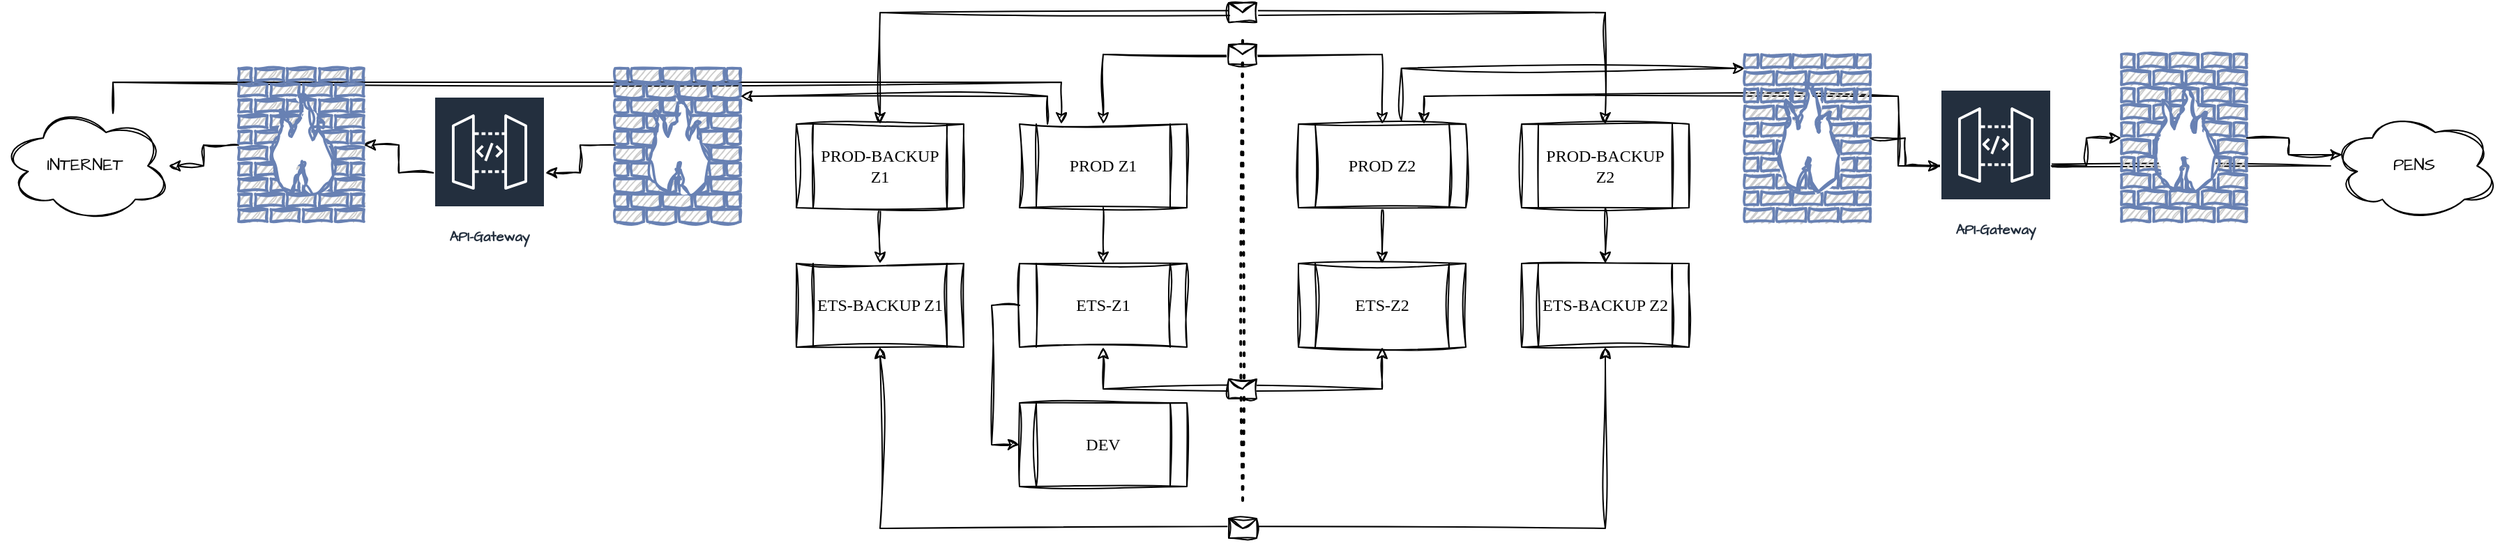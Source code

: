 <mxfile version="24.9.1">
  <diagram name="Seite-1" id="N6wP8AmEV-oBOFYX_fqh">
    <mxGraphModel dx="3312" dy="922" grid="1" gridSize="10" guides="1" tooltips="1" connect="1" arrows="1" fold="1" page="1" pageScale="1" pageWidth="850" pageHeight="1100" math="0" shadow="0">
      <root>
        <mxCell id="0" />
        <mxCell id="1" parent="0" />
        <mxCell id="usbf3NHTf79TAdZlBes0-1" value="" style="endArrow=none;dashed=1;html=1;dashPattern=1 3;strokeWidth=2;rounded=0;labelBackgroundColor=none;fontColor=default;sketch=1;curveFitting=1;jiggle=2;" edge="1" parent="1">
          <mxGeometry width="50" height="50" relative="1" as="geometry">
            <mxPoint x="520" y="370" as="sourcePoint" />
            <mxPoint x="520" y="35" as="targetPoint" />
          </mxGeometry>
        </mxCell>
        <mxCell id="usbf3NHTf79TAdZlBes0-2" value="ETS-Z1" style="shape=process;whiteSpace=wrap;html=1;backgroundOutline=1;labelBackgroundColor=none;rounded=0;sketch=1;curveFitting=1;jiggle=2;fontFamily=Comic Sans MS;" vertex="1" parent="1">
          <mxGeometry x="360" y="200" width="120" height="60" as="geometry" />
        </mxCell>
        <mxCell id="usbf3NHTf79TAdZlBes0-3" value="DEV" style="shape=process;whiteSpace=wrap;html=1;backgroundOutline=1;labelBackgroundColor=none;rounded=0;sketch=1;curveFitting=1;jiggle=2;fontFamily=Comic Sans MS;" vertex="1" parent="1">
          <mxGeometry x="360" y="300" width="120" height="60" as="geometry" />
        </mxCell>
        <mxCell id="usbf3NHTf79TAdZlBes0-31" style="edgeStyle=orthogonalEdgeStyle;rounded=0;sketch=1;hachureGap=4;jiggle=2;curveFitting=1;orthogonalLoop=1;jettySize=auto;html=1;exitX=0;exitY=0.5;exitDx=0;exitDy=0;entryX=0;entryY=0.5;entryDx=0;entryDy=0;fontFamily=Architects Daughter;fontSource=https%3A%2F%2Ffonts.googleapis.com%2Fcss%3Ffamily%3DArchitects%2BDaughter;" edge="1" parent="1" source="usbf3NHTf79TAdZlBes0-2" target="usbf3NHTf79TAdZlBes0-3">
          <mxGeometry relative="1" as="geometry">
            <Array as="points">
              <mxPoint x="340" y="230" />
              <mxPoint x="340" y="330" />
            </Array>
          </mxGeometry>
        </mxCell>
        <mxCell id="usbf3NHTf79TAdZlBes0-4" value="PROD Z1" style="shape=process;whiteSpace=wrap;html=1;backgroundOutline=1;labelBackgroundColor=none;rounded=0;sketch=1;curveFitting=1;jiggle=2;fontFamily=Comic Sans MS;" vertex="1" parent="1">
          <mxGeometry x="360" y="100" width="120" height="60" as="geometry" />
        </mxCell>
        <mxCell id="usbf3NHTf79TAdZlBes0-22" style="edgeStyle=orthogonalEdgeStyle;rounded=0;orthogonalLoop=1;jettySize=auto;html=1;exitX=0.5;exitY=1;exitDx=0;exitDy=0;labelBackgroundColor=none;fontColor=default;sketch=1;curveFitting=1;jiggle=2;" edge="1" parent="1" source="usbf3NHTf79TAdZlBes0-5" target="usbf3NHTf79TAdZlBes0-18">
          <mxGeometry relative="1" as="geometry" />
        </mxCell>
        <mxCell id="usbf3NHTf79TAdZlBes0-66" style="edgeStyle=orthogonalEdgeStyle;rounded=0;sketch=1;hachureGap=4;jiggle=2;curveFitting=1;orthogonalLoop=1;jettySize=auto;html=1;fontFamily=Architects Daughter;fontSource=https%3A%2F%2Ffonts.googleapis.com%2Fcss%3Ffamily%3DArchitects%2BDaughter;exitX=0.615;exitY=-0.047;exitDx=0;exitDy=0;exitPerimeter=0;" edge="1" parent="1" source="usbf3NHTf79TAdZlBes0-5" target="usbf3NHTf79TAdZlBes0-38">
          <mxGeometry relative="1" as="geometry">
            <Array as="points">
              <mxPoint x="634" y="60" />
            </Array>
          </mxGeometry>
        </mxCell>
        <mxCell id="usbf3NHTf79TAdZlBes0-5" value="PROD Z2" style="shape=process;whiteSpace=wrap;html=1;backgroundOutline=1;labelBackgroundColor=none;rounded=0;sketch=1;curveFitting=1;jiggle=2;fontFamily=Comic Sans MS;" vertex="1" parent="1">
          <mxGeometry x="560" y="100" width="120" height="60" as="geometry" />
        </mxCell>
        <mxCell id="usbf3NHTf79TAdZlBes0-60" style="edgeStyle=orthogonalEdgeStyle;rounded=0;sketch=1;hachureGap=4;jiggle=2;curveFitting=1;orthogonalLoop=1;jettySize=auto;html=1;fontFamily=Architects Daughter;fontSource=https%3A%2F%2Ffonts.googleapis.com%2Fcss%3Ffamily%3DArchitects%2BDaughter;" edge="1" parent="1" source="usbf3NHTf79TAdZlBes0-6" target="usbf3NHTf79TAdZlBes0-51">
          <mxGeometry relative="1" as="geometry" />
        </mxCell>
        <mxCell id="usbf3NHTf79TAdZlBes0-6" value="PROD-BACKUP Z2" style="shape=process;whiteSpace=wrap;html=1;backgroundOutline=1;labelBackgroundColor=none;rounded=0;sketch=1;curveFitting=1;jiggle=2;fontFamily=Comic Sans MS;" vertex="1" parent="1">
          <mxGeometry x="720" y="100" width="120" height="60" as="geometry" />
        </mxCell>
        <mxCell id="usbf3NHTf79TAdZlBes0-59" style="edgeStyle=orthogonalEdgeStyle;rounded=0;sketch=1;hachureGap=4;jiggle=2;curveFitting=1;orthogonalLoop=1;jettySize=auto;html=1;fontFamily=Architects Daughter;fontSource=https%3A%2F%2Ffonts.googleapis.com%2Fcss%3Ffamily%3DArchitects%2BDaughter;" edge="1" parent="1" source="usbf3NHTf79TAdZlBes0-7" target="usbf3NHTf79TAdZlBes0-52">
          <mxGeometry relative="1" as="geometry" />
        </mxCell>
        <mxCell id="usbf3NHTf79TAdZlBes0-7" value="PROD-BACKUP Z1" style="shape=process;whiteSpace=wrap;html=1;backgroundOutline=1;labelBackgroundColor=none;rounded=0;sketch=1;curveFitting=1;jiggle=2;fontFamily=Comic Sans MS;" vertex="1" parent="1">
          <mxGeometry x="200" y="100" width="120" height="60" as="geometry" />
        </mxCell>
        <mxCell id="usbf3NHTf79TAdZlBes0-14" value="" style="endArrow=classic;html=1;rounded=0;exitX=0.5;exitY=0;exitDx=0;exitDy=0;edgeStyle=orthogonalEdgeStyle;entryX=0.5;entryY=0;entryDx=0;entryDy=0;startArrow=classic;startFill=1;labelBackgroundColor=none;fontColor=default;sketch=1;curveFitting=1;jiggle=2;" edge="1" parent="1" source="usbf3NHTf79TAdZlBes0-7" target="usbf3NHTf79TAdZlBes0-6">
          <mxGeometry relative="1" as="geometry">
            <mxPoint x="310" y="60" as="sourcePoint" />
            <mxPoint x="410" y="60" as="targetPoint" />
            <Array as="points">
              <mxPoint x="260" y="20" />
              <mxPoint x="780" y="20" />
            </Array>
          </mxGeometry>
        </mxCell>
        <mxCell id="usbf3NHTf79TAdZlBes0-15" value="" style="shape=message;html=1;outlineConnect=0;labelBackgroundColor=none;rounded=0;sketch=1;curveFitting=1;jiggle=2;" vertex="1" parent="usbf3NHTf79TAdZlBes0-14">
          <mxGeometry width="20" height="14" relative="1" as="geometry">
            <mxPoint x="-10" y="-7" as="offset" />
          </mxGeometry>
        </mxCell>
        <mxCell id="usbf3NHTf79TAdZlBes0-16" value="" style="endArrow=classic;html=1;rounded=0;exitX=0.5;exitY=0;exitDx=0;exitDy=0;edgeStyle=orthogonalEdgeStyle;entryX=0.5;entryY=0;entryDx=0;entryDy=0;startArrow=classic;startFill=1;labelBackgroundColor=none;fontColor=default;sketch=1;curveFitting=1;jiggle=2;" edge="1" parent="1" source="usbf3NHTf79TAdZlBes0-4" target="usbf3NHTf79TAdZlBes0-5">
          <mxGeometry relative="1" as="geometry">
            <mxPoint x="270" y="110" as="sourcePoint" />
            <mxPoint x="790" y="110" as="targetPoint" />
            <Array as="points">
              <mxPoint x="420" y="50" />
              <mxPoint x="620" y="50" />
            </Array>
          </mxGeometry>
        </mxCell>
        <mxCell id="usbf3NHTf79TAdZlBes0-17" value="" style="shape=message;html=1;outlineConnect=0;labelBackgroundColor=none;rounded=0;sketch=1;curveFitting=1;jiggle=2;" vertex="1" parent="usbf3NHTf79TAdZlBes0-16">
          <mxGeometry width="20" height="14" relative="1" as="geometry">
            <mxPoint x="-10" y="-7" as="offset" />
          </mxGeometry>
        </mxCell>
        <mxCell id="usbf3NHTf79TAdZlBes0-18" value="ETS-Z2" style="shape=process;whiteSpace=wrap;html=1;backgroundOutline=1;labelBackgroundColor=none;rounded=0;sketch=1;curveFitting=1;jiggle=2;fontFamily=Comic Sans MS;" vertex="1" parent="1">
          <mxGeometry x="560" y="200" width="120" height="60" as="geometry" />
        </mxCell>
        <mxCell id="usbf3NHTf79TAdZlBes0-19" value="" style="endArrow=classic;html=1;rounded=0;exitX=0.5;exitY=1;exitDx=0;exitDy=0;entryX=0.5;entryY=0;entryDx=0;entryDy=0;labelBackgroundColor=none;fontColor=default;sketch=1;curveFitting=1;jiggle=2;" edge="1" parent="1" source="usbf3NHTf79TAdZlBes0-4" target="usbf3NHTf79TAdZlBes0-2">
          <mxGeometry width="50" height="50" relative="1" as="geometry">
            <mxPoint x="400" y="280" as="sourcePoint" />
            <mxPoint x="450" y="230" as="targetPoint" />
            <Array as="points">
              <mxPoint x="420" y="190" />
            </Array>
          </mxGeometry>
        </mxCell>
        <mxCell id="usbf3NHTf79TAdZlBes0-47" style="edgeStyle=orthogonalEdgeStyle;rounded=0;sketch=1;hachureGap=4;jiggle=2;curveFitting=1;orthogonalLoop=1;jettySize=auto;html=1;entryX=0.25;entryY=0;entryDx=0;entryDy=0;fontFamily=Architects Daughter;fontSource=https%3A%2F%2Ffonts.googleapis.com%2Fcss%3Ffamily%3DArchitects%2BDaughter;" edge="1" parent="1" source="usbf3NHTf79TAdZlBes0-23" target="usbf3NHTf79TAdZlBes0-4">
          <mxGeometry relative="1" as="geometry">
            <Array as="points">
              <mxPoint x="-290" y="70" />
              <mxPoint x="390" y="70" />
            </Array>
          </mxGeometry>
        </mxCell>
        <mxCell id="usbf3NHTf79TAdZlBes0-23" value="INTERNET" style="ellipse;shape=cloud;whiteSpace=wrap;html=1;sketch=1;hachureGap=4;jiggle=2;curveFitting=1;fontFamily=Architects Daughter;fontSource=https%3A%2F%2Ffonts.googleapis.com%2Fcss%3Ffamily%3DArchitects%2BDaughter;" vertex="1" parent="1">
          <mxGeometry x="-370" y="90" width="120" height="80" as="geometry" />
        </mxCell>
        <mxCell id="usbf3NHTf79TAdZlBes0-48" style="edgeStyle=orthogonalEdgeStyle;rounded=0;sketch=1;hachureGap=4;jiggle=2;curveFitting=1;orthogonalLoop=1;jettySize=auto;html=1;fontFamily=Architects Daughter;fontSource=https%3A%2F%2Ffonts.googleapis.com%2Fcss%3Ffamily%3DArchitects%2BDaughter;" edge="1" parent="1" source="usbf3NHTf79TAdZlBes0-28" target="usbf3NHTf79TAdZlBes0-42">
          <mxGeometry relative="1" as="geometry" />
        </mxCell>
        <mxCell id="usbf3NHTf79TAdZlBes0-28" value="" style="fontColor=#0066CC;verticalAlign=top;verticalLabelPosition=bottom;labelPosition=center;align=center;html=1;outlineConnect=0;fillColor=#CCCCCC;strokeColor=#6881B3;gradientColor=none;gradientDirection=north;strokeWidth=2;shape=mxgraph.networks.firewall;sketch=1;hachureGap=4;jiggle=2;curveFitting=1;fontFamily=Architects Daughter;fontSource=https%3A%2F%2Ffonts.googleapis.com%2Fcss%3Ffamily%3DArchitects%2BDaughter;" vertex="1" parent="1">
          <mxGeometry x="70" y="60" width="90" height="110" as="geometry" />
        </mxCell>
        <mxCell id="usbf3NHTf79TAdZlBes0-29" style="edgeStyle=orthogonalEdgeStyle;rounded=0;sketch=1;hachureGap=4;jiggle=2;curveFitting=1;orthogonalLoop=1;jettySize=auto;html=1;exitX=0.167;exitY=0;exitDx=0;exitDy=0;fontFamily=Architects Daughter;fontSource=https%3A%2F%2Ffonts.googleapis.com%2Fcss%3Ffamily%3DArchitects%2BDaughter;exitPerimeter=0;" edge="1" parent="1" source="usbf3NHTf79TAdZlBes0-4">
          <mxGeometry relative="1" as="geometry">
            <mxPoint x="160" y="80" as="targetPoint" />
            <Array as="points">
              <mxPoint x="380" y="80" />
              <mxPoint x="160" y="80" />
            </Array>
          </mxGeometry>
        </mxCell>
        <mxCell id="usbf3NHTf79TAdZlBes0-65" style="edgeStyle=orthogonalEdgeStyle;rounded=0;sketch=1;hachureGap=4;jiggle=2;curveFitting=1;orthogonalLoop=1;jettySize=auto;html=1;entryX=0.75;entryY=0;entryDx=0;entryDy=0;fontFamily=Architects Daughter;fontSource=https%3A%2F%2Ffonts.googleapis.com%2Fcss%3Ffamily%3DArchitects%2BDaughter;" edge="1" parent="1" source="usbf3NHTf79TAdZlBes0-34" target="usbf3NHTf79TAdZlBes0-5">
          <mxGeometry relative="1" as="geometry" />
        </mxCell>
        <mxCell id="usbf3NHTf79TAdZlBes0-34" value="PENS" style="ellipse;shape=cloud;whiteSpace=wrap;html=1;sketch=1;hachureGap=4;jiggle=2;curveFitting=1;fontFamily=Architects Daughter;fontSource=https%3A%2F%2Ffonts.googleapis.com%2Fcss%3Ffamily%3DArchitects%2BDaughter;" vertex="1" parent="1">
          <mxGeometry x="1300" y="90" width="120" height="80" as="geometry" />
        </mxCell>
        <mxCell id="usbf3NHTf79TAdZlBes0-41" style="edgeStyle=orthogonalEdgeStyle;rounded=0;sketch=1;hachureGap=4;jiggle=2;curveFitting=1;orthogonalLoop=1;jettySize=auto;html=1;fontFamily=Architects Daughter;fontSource=https%3A%2F%2Ffonts.googleapis.com%2Fcss%3Ffamily%3DArchitects%2BDaughter;" edge="1" parent="1" source="usbf3NHTf79TAdZlBes0-37" target="usbf3NHTf79TAdZlBes0-23">
          <mxGeometry relative="1" as="geometry" />
        </mxCell>
        <mxCell id="usbf3NHTf79TAdZlBes0-37" value="" style="fontColor=#0066CC;verticalAlign=top;verticalLabelPosition=bottom;labelPosition=center;align=center;html=1;outlineConnect=0;fillColor=#CCCCCC;strokeColor=#6881B3;gradientColor=none;gradientDirection=north;strokeWidth=2;shape=mxgraph.networks.firewall;sketch=1;hachureGap=4;jiggle=2;curveFitting=1;fontFamily=Architects Daughter;fontSource=https%3A%2F%2Ffonts.googleapis.com%2Fcss%3Ffamily%3DArchitects%2BDaughter;" vertex="1" parent="1">
          <mxGeometry x="-200" y="60" width="90" height="110" as="geometry" />
        </mxCell>
        <mxCell id="usbf3NHTf79TAdZlBes0-62" style="edgeStyle=orthogonalEdgeStyle;rounded=0;sketch=1;hachureGap=4;jiggle=2;curveFitting=1;orthogonalLoop=1;jettySize=auto;html=1;exitX=1;exitY=0.5;exitDx=0;exitDy=0;exitPerimeter=0;fontFamily=Architects Daughter;fontSource=https%3A%2F%2Ffonts.googleapis.com%2Fcss%3Ffamily%3DArchitects%2BDaughter;" edge="1" parent="1" source="usbf3NHTf79TAdZlBes0-38" target="usbf3NHTf79TAdZlBes0-43">
          <mxGeometry relative="1" as="geometry" />
        </mxCell>
        <mxCell id="usbf3NHTf79TAdZlBes0-38" value="" style="fontColor=#0066CC;verticalAlign=top;verticalLabelPosition=bottom;labelPosition=center;align=center;html=1;outlineConnect=0;fillColor=#CCCCCC;strokeColor=#6881B3;gradientColor=none;gradientDirection=north;strokeWidth=2;shape=mxgraph.networks.firewall;sketch=1;hachureGap=4;jiggle=2;curveFitting=1;fontFamily=Architects Daughter;fontSource=https%3A%2F%2Ffonts.googleapis.com%2Fcss%3Ffamily%3DArchitects%2BDaughter;" vertex="1" parent="1">
          <mxGeometry x="880" y="50" width="90" height="120" as="geometry" />
        </mxCell>
        <mxCell id="usbf3NHTf79TAdZlBes0-39" value="" style="fontColor=#0066CC;verticalAlign=top;verticalLabelPosition=bottom;labelPosition=center;align=center;html=1;outlineConnect=0;fillColor=#CCCCCC;strokeColor=#6881B3;gradientColor=none;gradientDirection=north;strokeWidth=2;shape=mxgraph.networks.firewall;sketch=1;hachureGap=4;jiggle=2;curveFitting=1;fontFamily=Architects Daughter;fontSource=https%3A%2F%2Ffonts.googleapis.com%2Fcss%3Ffamily%3DArchitects%2BDaughter;" vertex="1" parent="1">
          <mxGeometry x="1150" y="50" width="90" height="120" as="geometry" />
        </mxCell>
        <mxCell id="usbf3NHTf79TAdZlBes0-49" style="edgeStyle=orthogonalEdgeStyle;rounded=0;sketch=1;hachureGap=4;jiggle=2;curveFitting=1;orthogonalLoop=1;jettySize=auto;html=1;fontFamily=Architects Daughter;fontSource=https%3A%2F%2Ffonts.googleapis.com%2Fcss%3Ffamily%3DArchitects%2BDaughter;" edge="1" parent="1" source="usbf3NHTf79TAdZlBes0-42" target="usbf3NHTf79TAdZlBes0-37">
          <mxGeometry relative="1" as="geometry" />
        </mxCell>
        <mxCell id="usbf3NHTf79TAdZlBes0-42" value="API-Gateway" style="sketch=0;outlineConnect=0;fontColor=#232F3E;gradientColor=none;strokeColor=#ffffff;fillColor=#232F3E;dashed=0;verticalLabelPosition=middle;verticalAlign=bottom;align=center;html=1;whiteSpace=wrap;fontSize=10;fontStyle=1;spacing=3;shape=mxgraph.aws4.productIcon;prIcon=mxgraph.aws4.api_gateway;hachureGap=4;jiggle=2;curveFitting=1;fontFamily=Architects Daughter;fontSource=https%3A%2F%2Ffonts.googleapis.com%2Fcss%3Ffamily%3DArchitects%2BDaughter;" vertex="1" parent="1">
          <mxGeometry x="-60" y="80" width="80" height="110" as="geometry" />
        </mxCell>
        <mxCell id="usbf3NHTf79TAdZlBes0-43" value="API-Gateway" style="sketch=0;outlineConnect=0;fontColor=#232F3E;gradientColor=none;strokeColor=#ffffff;fillColor=#232F3E;dashed=0;verticalLabelPosition=middle;verticalAlign=bottom;align=center;html=1;whiteSpace=wrap;fontSize=10;fontStyle=1;spacing=3;shape=mxgraph.aws4.productIcon;prIcon=mxgraph.aws4.api_gateway;hachureGap=4;jiggle=2;curveFitting=1;fontFamily=Architects Daughter;fontSource=https%3A%2F%2Ffonts.googleapis.com%2Fcss%3Ffamily%3DArchitects%2BDaughter;" vertex="1" parent="1">
          <mxGeometry x="1020" y="75" width="80" height="110" as="geometry" />
        </mxCell>
        <mxCell id="usbf3NHTf79TAdZlBes0-51" value="&lt;div&gt;ETS-BACKUP Z2&lt;/div&gt;" style="shape=process;whiteSpace=wrap;html=1;backgroundOutline=1;labelBackgroundColor=none;rounded=0;sketch=1;curveFitting=1;jiggle=2;fontFamily=Comic Sans MS;" vertex="1" parent="1">
          <mxGeometry x="720" y="200" width="120" height="60" as="geometry" />
        </mxCell>
        <mxCell id="usbf3NHTf79TAdZlBes0-52" value="&lt;div&gt;ETS-BACKUP Z1&lt;/div&gt;" style="shape=process;whiteSpace=wrap;html=1;backgroundOutline=1;labelBackgroundColor=none;rounded=0;sketch=1;curveFitting=1;jiggle=2;fontFamily=Comic Sans MS;" vertex="1" parent="1">
          <mxGeometry x="200" y="200" width="120" height="60" as="geometry" />
        </mxCell>
        <mxCell id="usbf3NHTf79TAdZlBes0-53" value="" style="endArrow=classic;html=1;rounded=0;exitX=0.5;exitY=1;exitDx=0;exitDy=0;edgeStyle=orthogonalEdgeStyle;entryX=0.5;entryY=1;entryDx=0;entryDy=0;startArrow=classic;startFill=1;labelBackgroundColor=none;fontColor=default;sketch=1;curveFitting=1;jiggle=2;" edge="1" parent="1" source="usbf3NHTf79TAdZlBes0-52" target="usbf3NHTf79TAdZlBes0-51">
          <mxGeometry relative="1" as="geometry">
            <mxPoint x="270" y="470" as="sourcePoint" />
            <mxPoint x="790" y="470" as="targetPoint" />
            <Array as="points">
              <mxPoint x="260" y="390" />
              <mxPoint x="780" y="390" />
            </Array>
          </mxGeometry>
        </mxCell>
        <mxCell id="usbf3NHTf79TAdZlBes0-54" value="" style="shape=message;html=1;outlineConnect=0;labelBackgroundColor=none;rounded=0;sketch=1;curveFitting=1;jiggle=2;" vertex="1" parent="usbf3NHTf79TAdZlBes0-53">
          <mxGeometry width="20" height="14" relative="1" as="geometry">
            <mxPoint x="-10" y="-7" as="offset" />
          </mxGeometry>
        </mxCell>
        <mxCell id="usbf3NHTf79TAdZlBes0-57" value="" style="endArrow=classic;html=1;rounded=0;exitX=0.5;exitY=1;exitDx=0;exitDy=0;edgeStyle=orthogonalEdgeStyle;entryX=0.5;entryY=1;entryDx=0;entryDy=0;startArrow=classic;startFill=1;labelBackgroundColor=none;fontColor=default;sketch=1;curveFitting=1;jiggle=2;" edge="1" parent="1" source="usbf3NHTf79TAdZlBes0-2" target="usbf3NHTf79TAdZlBes0-18">
          <mxGeometry relative="1" as="geometry">
            <mxPoint x="425" y="340" as="sourcePoint" />
            <mxPoint x="625" y="340" as="targetPoint" />
            <Array as="points">
              <mxPoint x="420" y="290" />
              <mxPoint x="620" y="290" />
            </Array>
          </mxGeometry>
        </mxCell>
        <mxCell id="usbf3NHTf79TAdZlBes0-58" value="" style="shape=message;html=1;outlineConnect=0;labelBackgroundColor=none;rounded=0;sketch=1;curveFitting=1;jiggle=2;" vertex="1" parent="usbf3NHTf79TAdZlBes0-57">
          <mxGeometry width="20" height="14" relative="1" as="geometry">
            <mxPoint x="-10" y="-7" as="offset" />
          </mxGeometry>
        </mxCell>
        <mxCell id="usbf3NHTf79TAdZlBes0-63" style="edgeStyle=orthogonalEdgeStyle;rounded=0;sketch=1;hachureGap=4;jiggle=2;curveFitting=1;orthogonalLoop=1;jettySize=auto;html=1;entryX=0;entryY=0.5;entryDx=0;entryDy=0;entryPerimeter=0;fontFamily=Architects Daughter;fontSource=https%3A%2F%2Ffonts.googleapis.com%2Fcss%3Ffamily%3DArchitects%2BDaughter;" edge="1" parent="1" source="usbf3NHTf79TAdZlBes0-43" target="usbf3NHTf79TAdZlBes0-39">
          <mxGeometry relative="1" as="geometry" />
        </mxCell>
        <mxCell id="usbf3NHTf79TAdZlBes0-64" style="edgeStyle=orthogonalEdgeStyle;rounded=0;sketch=1;hachureGap=4;jiggle=2;curveFitting=1;orthogonalLoop=1;jettySize=auto;html=1;entryX=0.07;entryY=0.4;entryDx=0;entryDy=0;entryPerimeter=0;fontFamily=Architects Daughter;fontSource=https%3A%2F%2Ffonts.googleapis.com%2Fcss%3Ffamily%3DArchitects%2BDaughter;" edge="1" parent="1" source="usbf3NHTf79TAdZlBes0-39" target="usbf3NHTf79TAdZlBes0-34">
          <mxGeometry relative="1" as="geometry" />
        </mxCell>
      </root>
    </mxGraphModel>
  </diagram>
</mxfile>
